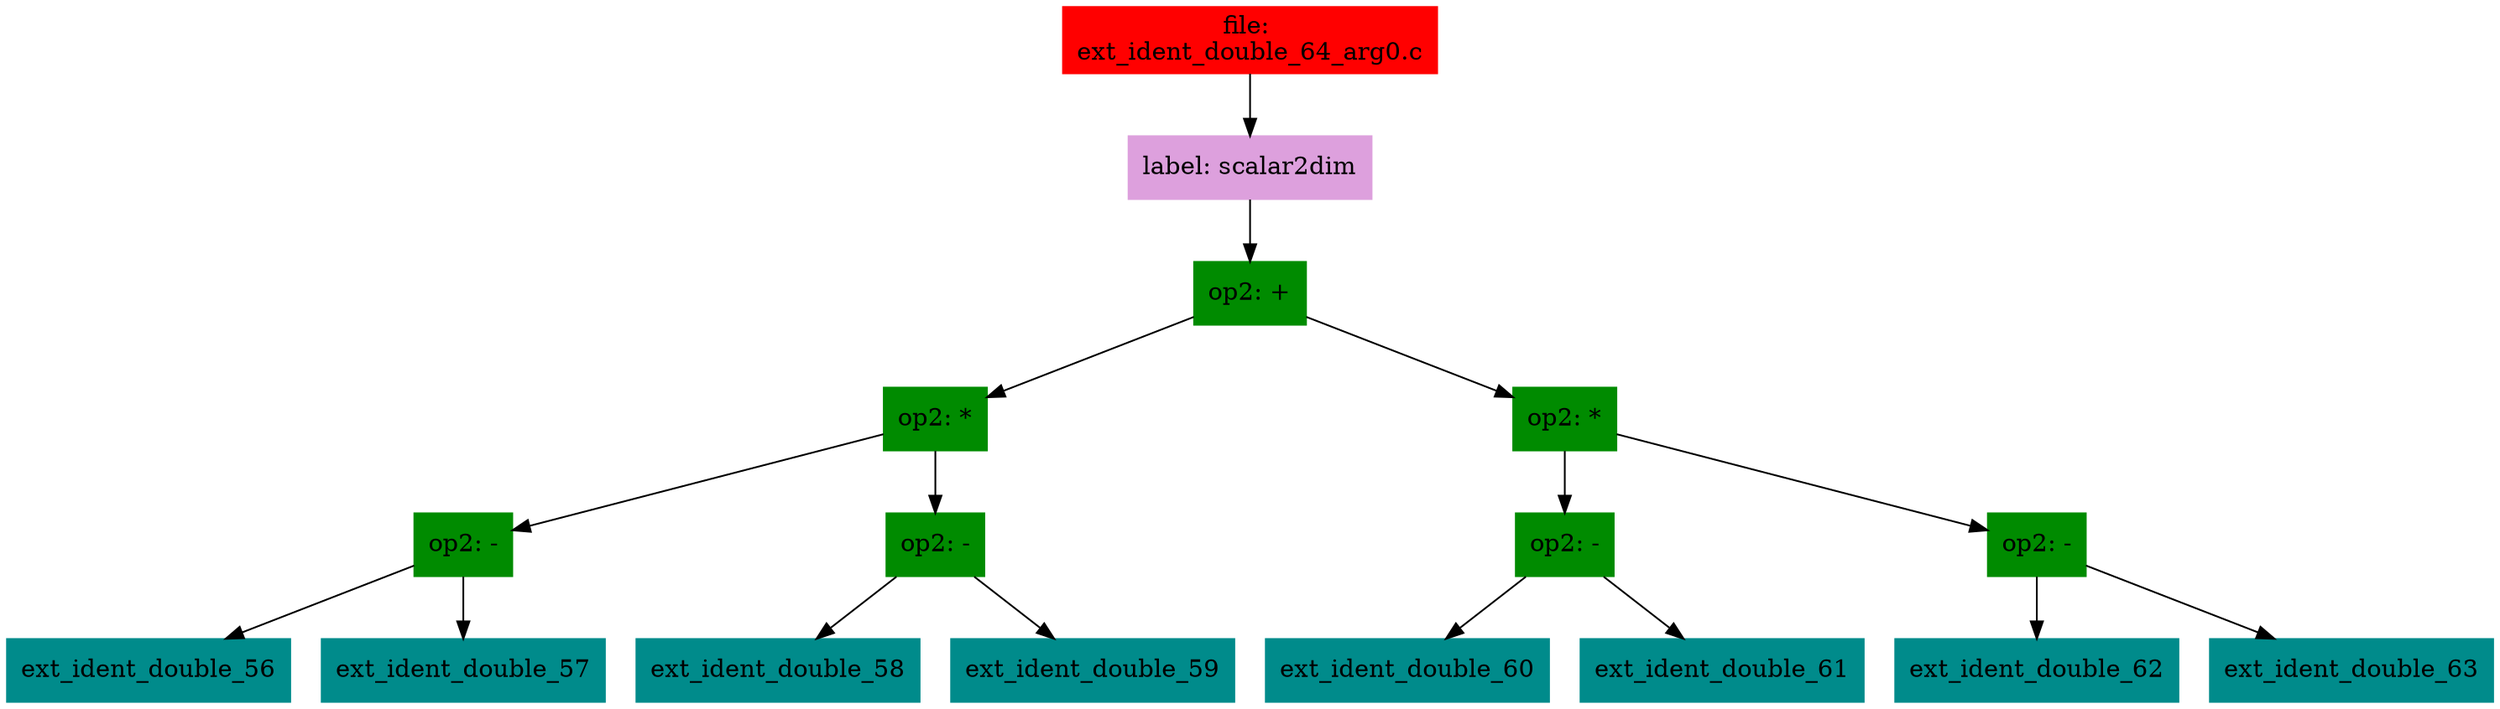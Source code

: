 digraph G {
node [shape=box]

0 [label="file: 
ext_ident_double_64_arg0.c",color=red, style=filled]
1 [label="label: scalar2dim",color=plum, style=filled]
0 -> 1
2 [label="op2: +",color=green4, style=filled]
1 -> 2
3 [label="op2: *",color=green4, style=filled]
2 -> 3
4 [label="op2: -",color=green4, style=filled]
3 -> 4
5 [label="ext_ident_double_56",color=cyan4, style=filled]
4 -> 5
12 [label="ext_ident_double_57",color=cyan4, style=filled]
4 -> 12
19 [label="op2: -",color=green4, style=filled]
3 -> 19
20 [label="ext_ident_double_58",color=cyan4, style=filled]
19 -> 20
27 [label="ext_ident_double_59",color=cyan4, style=filled]
19 -> 27
34 [label="op2: *",color=green4, style=filled]
2 -> 34
35 [label="op2: -",color=green4, style=filled]
34 -> 35
36 [label="ext_ident_double_60",color=cyan4, style=filled]
35 -> 36
43 [label="ext_ident_double_61",color=cyan4, style=filled]
35 -> 43
50 [label="op2: -",color=green4, style=filled]
34 -> 50
51 [label="ext_ident_double_62",color=cyan4, style=filled]
50 -> 51
58 [label="ext_ident_double_63",color=cyan4, style=filled]
50 -> 58


}

